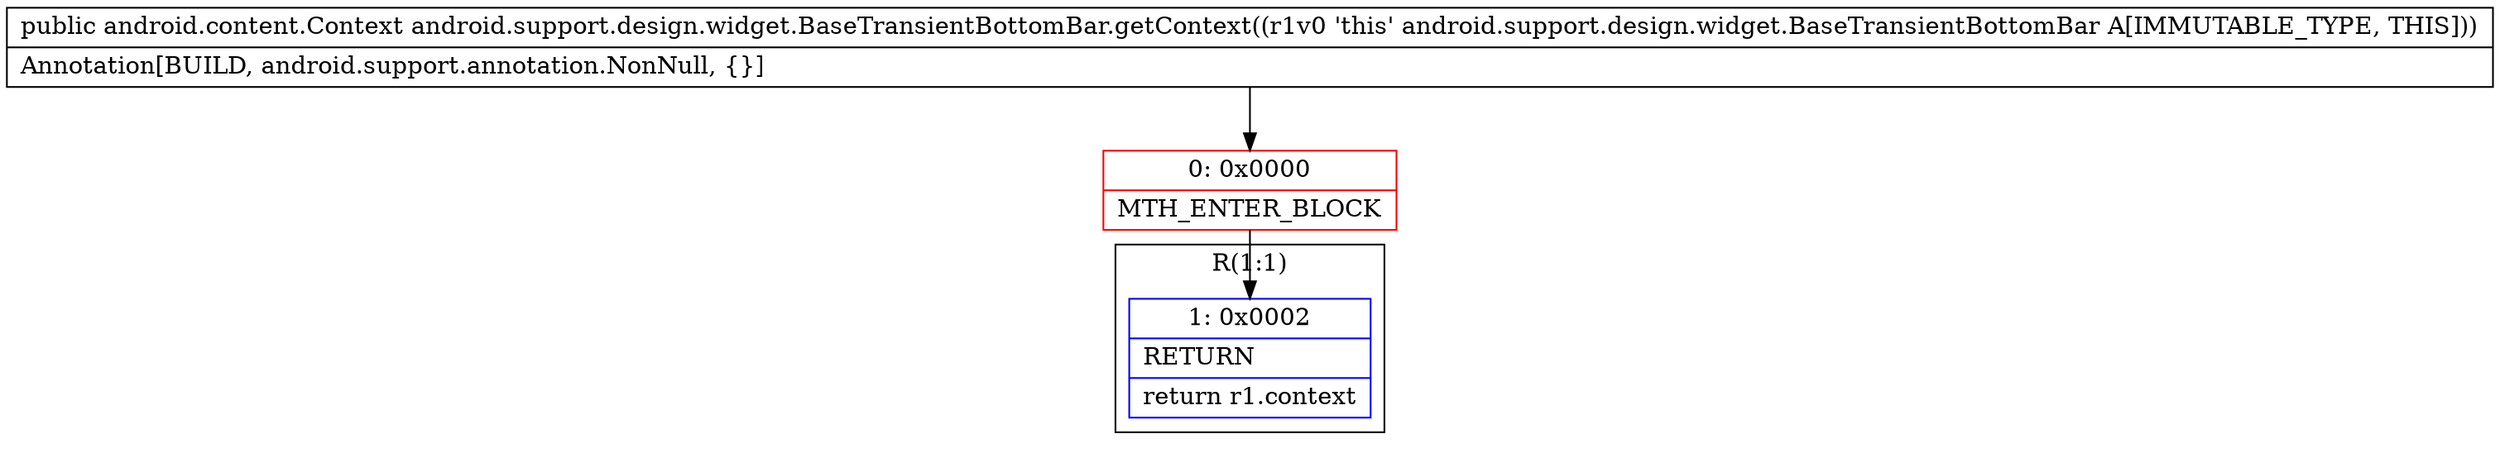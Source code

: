 digraph "CFG forandroid.support.design.widget.BaseTransientBottomBar.getContext()Landroid\/content\/Context;" {
subgraph cluster_Region_1161223094 {
label = "R(1:1)";
node [shape=record,color=blue];
Node_1 [shape=record,label="{1\:\ 0x0002|RETURN\l|return r1.context\l}"];
}
Node_0 [shape=record,color=red,label="{0\:\ 0x0000|MTH_ENTER_BLOCK\l}"];
MethodNode[shape=record,label="{public android.content.Context android.support.design.widget.BaseTransientBottomBar.getContext((r1v0 'this' android.support.design.widget.BaseTransientBottomBar A[IMMUTABLE_TYPE, THIS]))  | Annotation[BUILD, android.support.annotation.NonNull, \{\}]\l}"];
MethodNode -> Node_0;
Node_0 -> Node_1;
}

